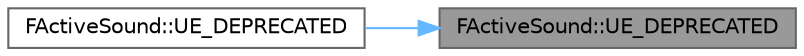 digraph "FActiveSound::UE_DEPRECATED"
{
 // INTERACTIVE_SVG=YES
 // LATEX_PDF_SIZE
  bgcolor="transparent";
  edge [fontname=Helvetica,fontsize=10,labelfontname=Helvetica,labelfontsize=10];
  node [fontname=Helvetica,fontsize=10,shape=box,height=0.2,width=0.4];
  rankdir="RL";
  Node1 [id="Node000001",label="FActiveSound::UE_DEPRECATED",height=0.2,width=0.4,color="gray40", fillcolor="grey60", style="filled", fontcolor="black",tooltip="Applies the active sound's attenuation settings to the input parse params using the given listener."];
  Node1 -> Node2 [id="edge1_Node000001_Node000002",dir="back",color="steelblue1",style="solid",tooltip=" "];
  Node2 [id="Node000002",label="FActiveSound::UE_DEPRECATED",height=0.2,width=0.4,color="grey40", fillcolor="white", style="filled",URL="$d1/d1d/structFActiveSound.html#afc388099a0f3982727efcbcec1b287d5",tooltip="Updates the active sound's attenuation settings to the input parse params using the given listener."];
}
